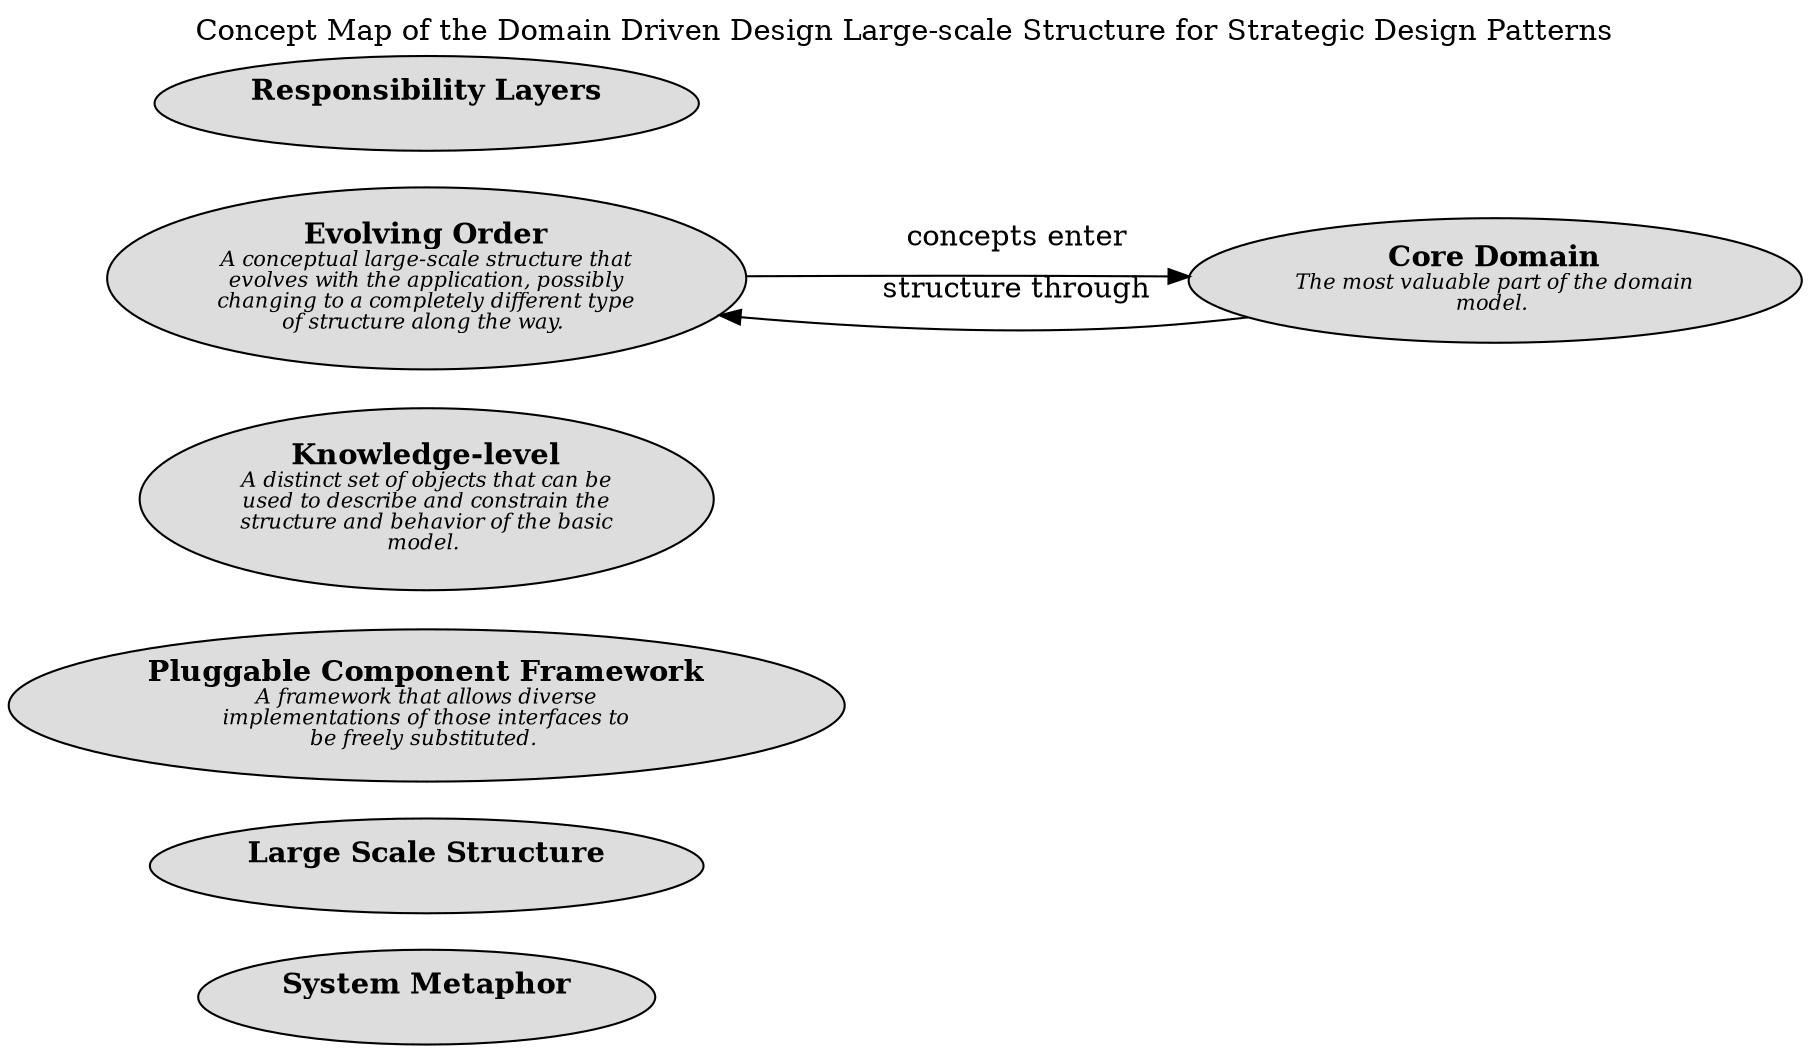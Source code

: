 digraph "Concept Map of the Domain Driven Design Large-scale Structure for Strategic Design Patterns" {
  labelloc= "t"
  label="Concept Map of the Domain Driven Design Large-scale Structure for Strategic Design Patterns"
  rankdir="LR"

  layout=dot
software_development_domain_driven_design_large_scale_structure__c_system_metaphor [shape=ellipse style=filled fillcolor="#dddddd" label=<<B>System Metaphor</B><BR/><FONT POINT-SIZE="10"><I> </I></FONT>>]
software_development_domain_driven_design_large_scale_structure__c_large_scale_structure [shape=ellipse style=filled fillcolor="#dddddd" label=<<B>Large Scale Structure</B><BR/><FONT POINT-SIZE="10"><I> </I></FONT>>]
software_development_domain_driven_design_large_scale_structure__c_pluggable_component_framework [shape=ellipse style=filled fillcolor="#dddddd" label=<<B>Pluggable Component Framework</B><BR/><FONT POINT-SIZE="10"><I>A framework that allows diverse<BR/>implementations of those interfaces to<BR/>be freely substituted. </I></FONT>>]
software_development_domain_driven_design_large_scale_structure__c_knowledge_level [shape=ellipse style=filled fillcolor="#dddddd" label=<<B>Knowledge-level</B><BR/><FONT POINT-SIZE="10"><I>A distinct set of objects that can be<BR/>used to describe and constrain the<BR/>structure and behavior of the basic<BR/>model. </I></FONT>>]
software_development_domain_driven_design_large_scale_structure__c_evolving_order [shape=ellipse style=filled fillcolor="#dddddd" label=<<B>Evolving Order</B><BR/><FONT POINT-SIZE="10"><I>A conceptual large-scale structure that<BR/>evolves with the application, possibly<BR/>changing to a completely different type<BR/>of structure along the way. </I></FONT>>]
software_development_domain_driven_design_large_scale_structure__c_responsibility_layers [shape=ellipse style=filled fillcolor="#dddddd" label=<<B>Responsibility Layers</B><BR/><FONT POINT-SIZE="10"><I> </I></FONT>>]
software_development_domain_driven_design_distillation__c_core_domain [shape=ellipse style=filled fillcolor="#dddddd" label=<<B>Core Domain</B><BR/><FONT POINT-SIZE="10"><I>The most valuable part of the domain<BR/>model. </I></FONT>>]
 
software_development_domain_driven_design_distillation__c_core_domain -> software_development_domain_driven_design_large_scale_structure__c_evolving_order [label=<structure through<BR/><FONT POINT-SIZE="10"><I> </I></FONT>>]
software_development_domain_driven_design_large_scale_structure__c_evolving_order -> software_development_domain_driven_design_distillation__c_core_domain [label=<concepts enter<BR/><FONT POINT-SIZE="10"><I> </I></FONT>>]
 
}

// (generated by Overarch with template views/view.dot.cmb)

